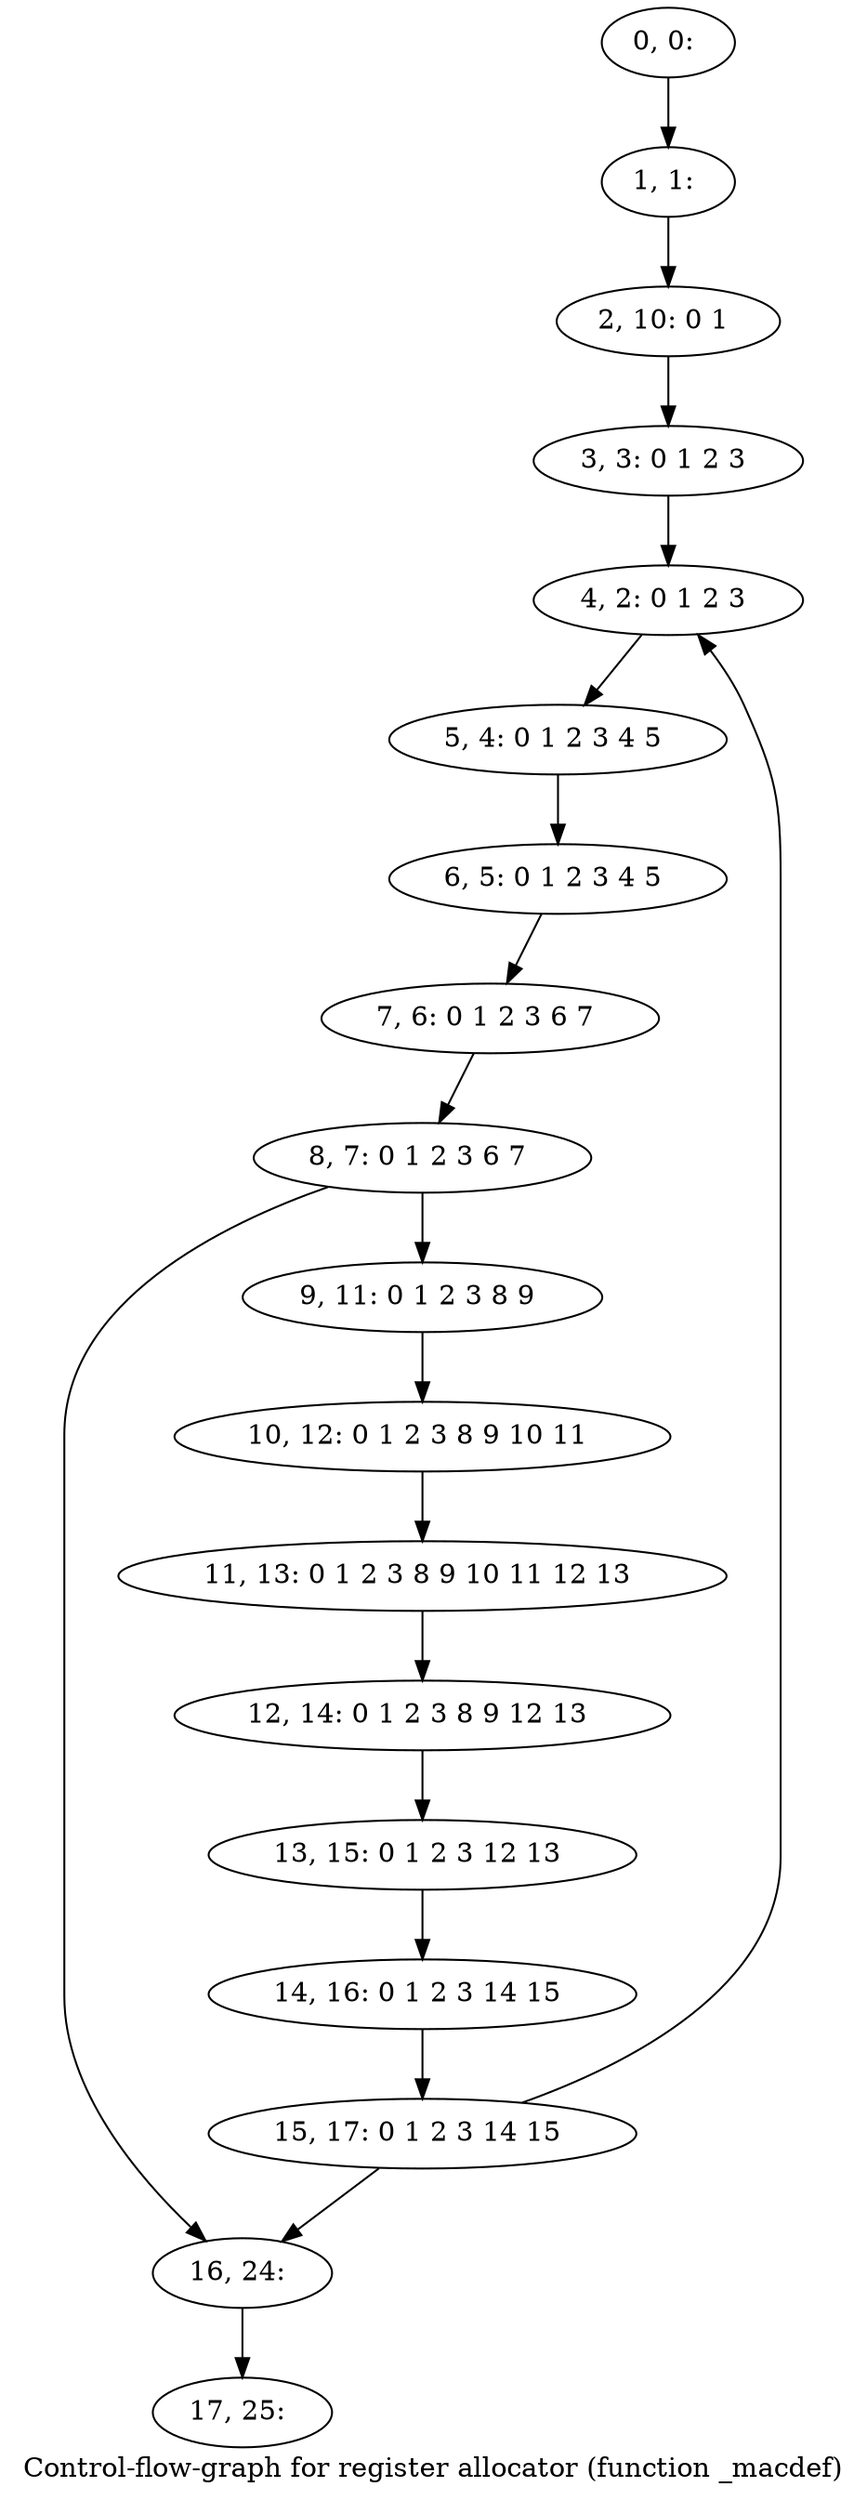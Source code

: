 digraph G {
graph [label="Control-flow-graph for register allocator (function _macdef)"]
0[label="0, 0: "];
1[label="1, 1: "];
2[label="2, 10: 0 1 "];
3[label="3, 3: 0 1 2 3 "];
4[label="4, 2: 0 1 2 3 "];
5[label="5, 4: 0 1 2 3 4 5 "];
6[label="6, 5: 0 1 2 3 4 5 "];
7[label="7, 6: 0 1 2 3 6 7 "];
8[label="8, 7: 0 1 2 3 6 7 "];
9[label="9, 11: 0 1 2 3 8 9 "];
10[label="10, 12: 0 1 2 3 8 9 10 11 "];
11[label="11, 13: 0 1 2 3 8 9 10 11 12 13 "];
12[label="12, 14: 0 1 2 3 8 9 12 13 "];
13[label="13, 15: 0 1 2 3 12 13 "];
14[label="14, 16: 0 1 2 3 14 15 "];
15[label="15, 17: 0 1 2 3 14 15 "];
16[label="16, 24: "];
17[label="17, 25: "];
0->1 ;
1->2 ;
2->3 ;
3->4 ;
4->5 ;
5->6 ;
6->7 ;
7->8 ;
8->9 ;
8->16 ;
9->10 ;
10->11 ;
11->12 ;
12->13 ;
13->14 ;
14->15 ;
15->16 ;
15->4 ;
16->17 ;
}
